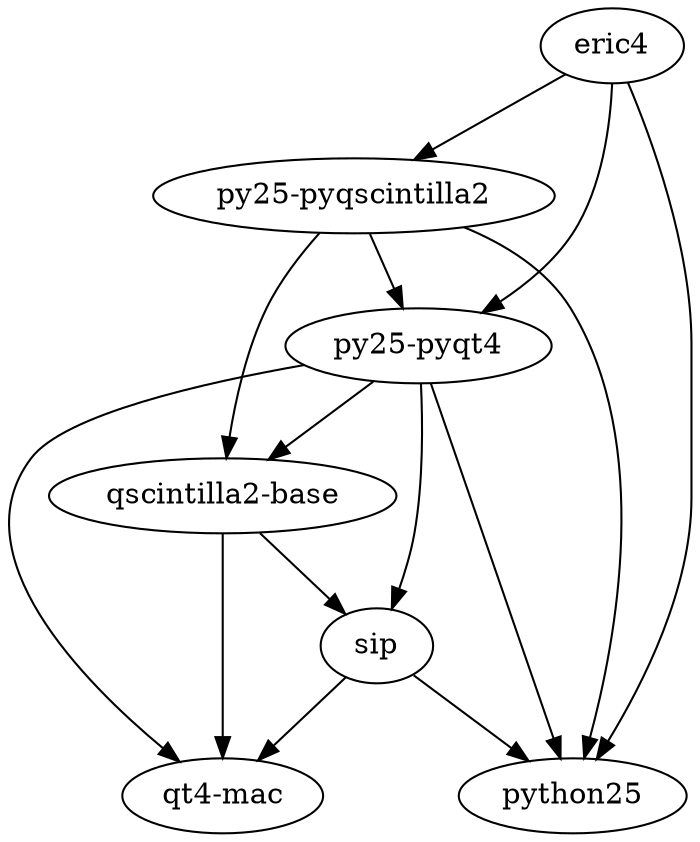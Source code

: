 strict digraph graphname {

    eric [label="eric4"];
    python [label="python25"];
    qt4 [label="qt4-mac"];
    sip [label="sip"];
    qscintilla2 [label="qscintilla2-base"];
    pyqt4 [label="py25-pyqt4"];
    pyqscintilla2 [label="py25-pyqscintilla2"];
        
    eric -> python;
    eric -> pyqt4;
    eric -> pyqscintilla2;
    
    eric -> pyqscintilla2 -> pyqt4 -> qscintilla2 -> sip -> qt4;
     
    pyqt4 -> python;
    pyqt4 -> qt4;
    pyqt4 -> sip;
    sip -> python;
     
    pyqscintilla2 -> python;
    pyqscintilla2 -> qscintilla2;
    pyqscintilla2 -> pyqt4;
    qscintilla2 -> qt4;
}